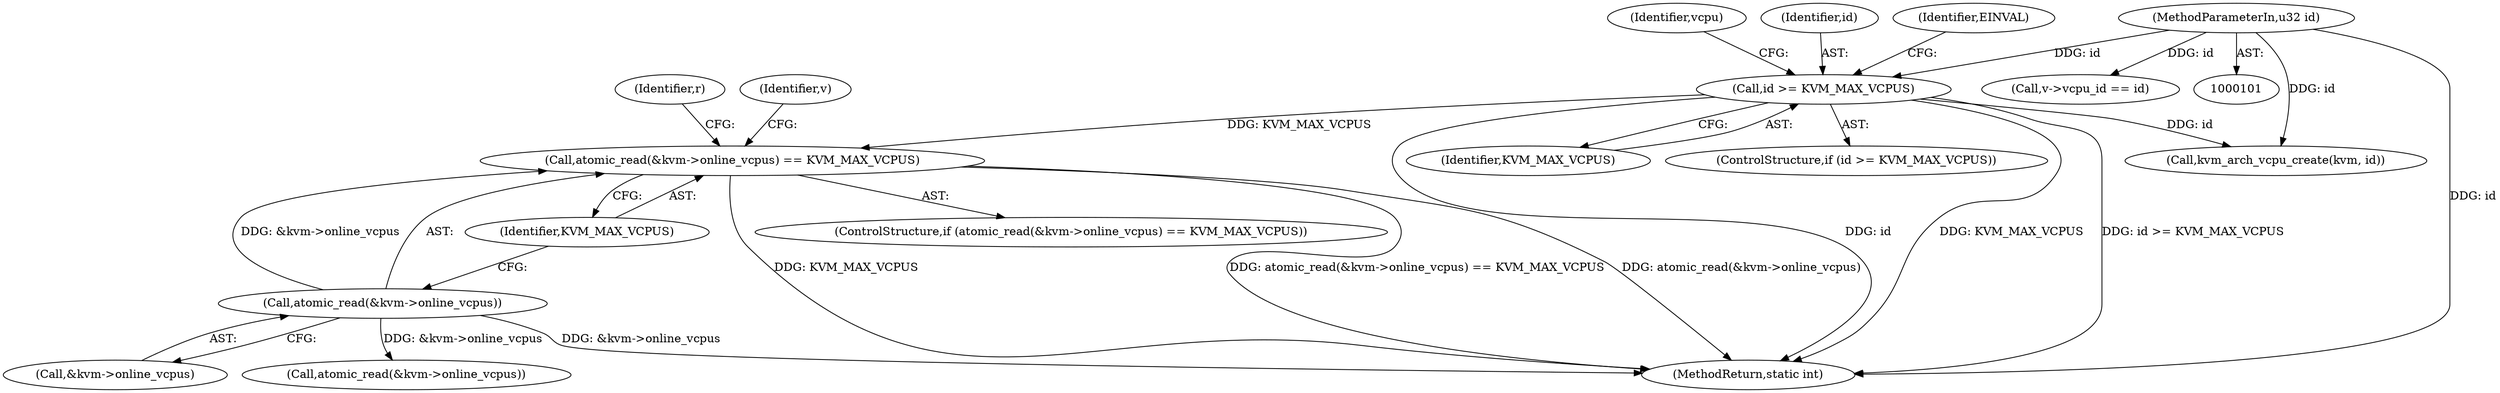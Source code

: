 digraph "0_linux_338c7dbadd2671189cec7faf64c84d01071b3f96@API" {
"1000156" [label="(Call,atomic_read(&kvm->online_vcpus) == KVM_MAX_VCPUS)"];
"1000157" [label="(Call,atomic_read(&kvm->online_vcpus))"];
"1000109" [label="(Call,id >= KVM_MAX_VCPUS)"];
"1000103" [label="(MethodParameterIn,u32 id)"];
"1000116" [label="(Identifier,vcpu)"];
"1000158" [label="(Call,&kvm->online_vcpus)"];
"1000117" [label="(Call,kvm_arch_vcpu_create(kvm, id))"];
"1000110" [label="(Identifier,id)"];
"1000242" [label="(MethodReturn,static int)"];
"1000103" [label="(MethodParameterIn,u32 id)"];
"1000170" [label="(Call,v->vcpu_id == id)"];
"1000114" [label="(Identifier,EINVAL)"];
"1000156" [label="(Call,atomic_read(&kvm->online_vcpus) == KVM_MAX_VCPUS)"];
"1000111" [label="(Identifier,KVM_MAX_VCPUS)"];
"1000155" [label="(ControlStructure,if (atomic_read(&kvm->online_vcpus) == KVM_MAX_VCPUS))"];
"1000157" [label="(Call,atomic_read(&kvm->online_vcpus))"];
"1000109" [label="(Call,id >= KVM_MAX_VCPUS)"];
"1000165" [label="(Identifier,r)"];
"1000162" [label="(Identifier,KVM_MAX_VCPUS)"];
"1000108" [label="(ControlStructure,if (id >= KVM_MAX_VCPUS))"];
"1000172" [label="(Identifier,v)"];
"1000186" [label="(Call,atomic_read(&kvm->online_vcpus))"];
"1000156" -> "1000155"  [label="AST: "];
"1000156" -> "1000162"  [label="CFG: "];
"1000157" -> "1000156"  [label="AST: "];
"1000162" -> "1000156"  [label="AST: "];
"1000165" -> "1000156"  [label="CFG: "];
"1000172" -> "1000156"  [label="CFG: "];
"1000156" -> "1000242"  [label="DDG: atomic_read(&kvm->online_vcpus) == KVM_MAX_VCPUS"];
"1000156" -> "1000242"  [label="DDG: atomic_read(&kvm->online_vcpus)"];
"1000156" -> "1000242"  [label="DDG: KVM_MAX_VCPUS"];
"1000157" -> "1000156"  [label="DDG: &kvm->online_vcpus"];
"1000109" -> "1000156"  [label="DDG: KVM_MAX_VCPUS"];
"1000157" -> "1000158"  [label="CFG: "];
"1000158" -> "1000157"  [label="AST: "];
"1000162" -> "1000157"  [label="CFG: "];
"1000157" -> "1000242"  [label="DDG: &kvm->online_vcpus"];
"1000157" -> "1000186"  [label="DDG: &kvm->online_vcpus"];
"1000109" -> "1000108"  [label="AST: "];
"1000109" -> "1000111"  [label="CFG: "];
"1000110" -> "1000109"  [label="AST: "];
"1000111" -> "1000109"  [label="AST: "];
"1000114" -> "1000109"  [label="CFG: "];
"1000116" -> "1000109"  [label="CFG: "];
"1000109" -> "1000242"  [label="DDG: id"];
"1000109" -> "1000242"  [label="DDG: KVM_MAX_VCPUS"];
"1000109" -> "1000242"  [label="DDG: id >= KVM_MAX_VCPUS"];
"1000103" -> "1000109"  [label="DDG: id"];
"1000109" -> "1000117"  [label="DDG: id"];
"1000103" -> "1000101"  [label="AST: "];
"1000103" -> "1000242"  [label="DDG: id"];
"1000103" -> "1000117"  [label="DDG: id"];
"1000103" -> "1000170"  [label="DDG: id"];
}
